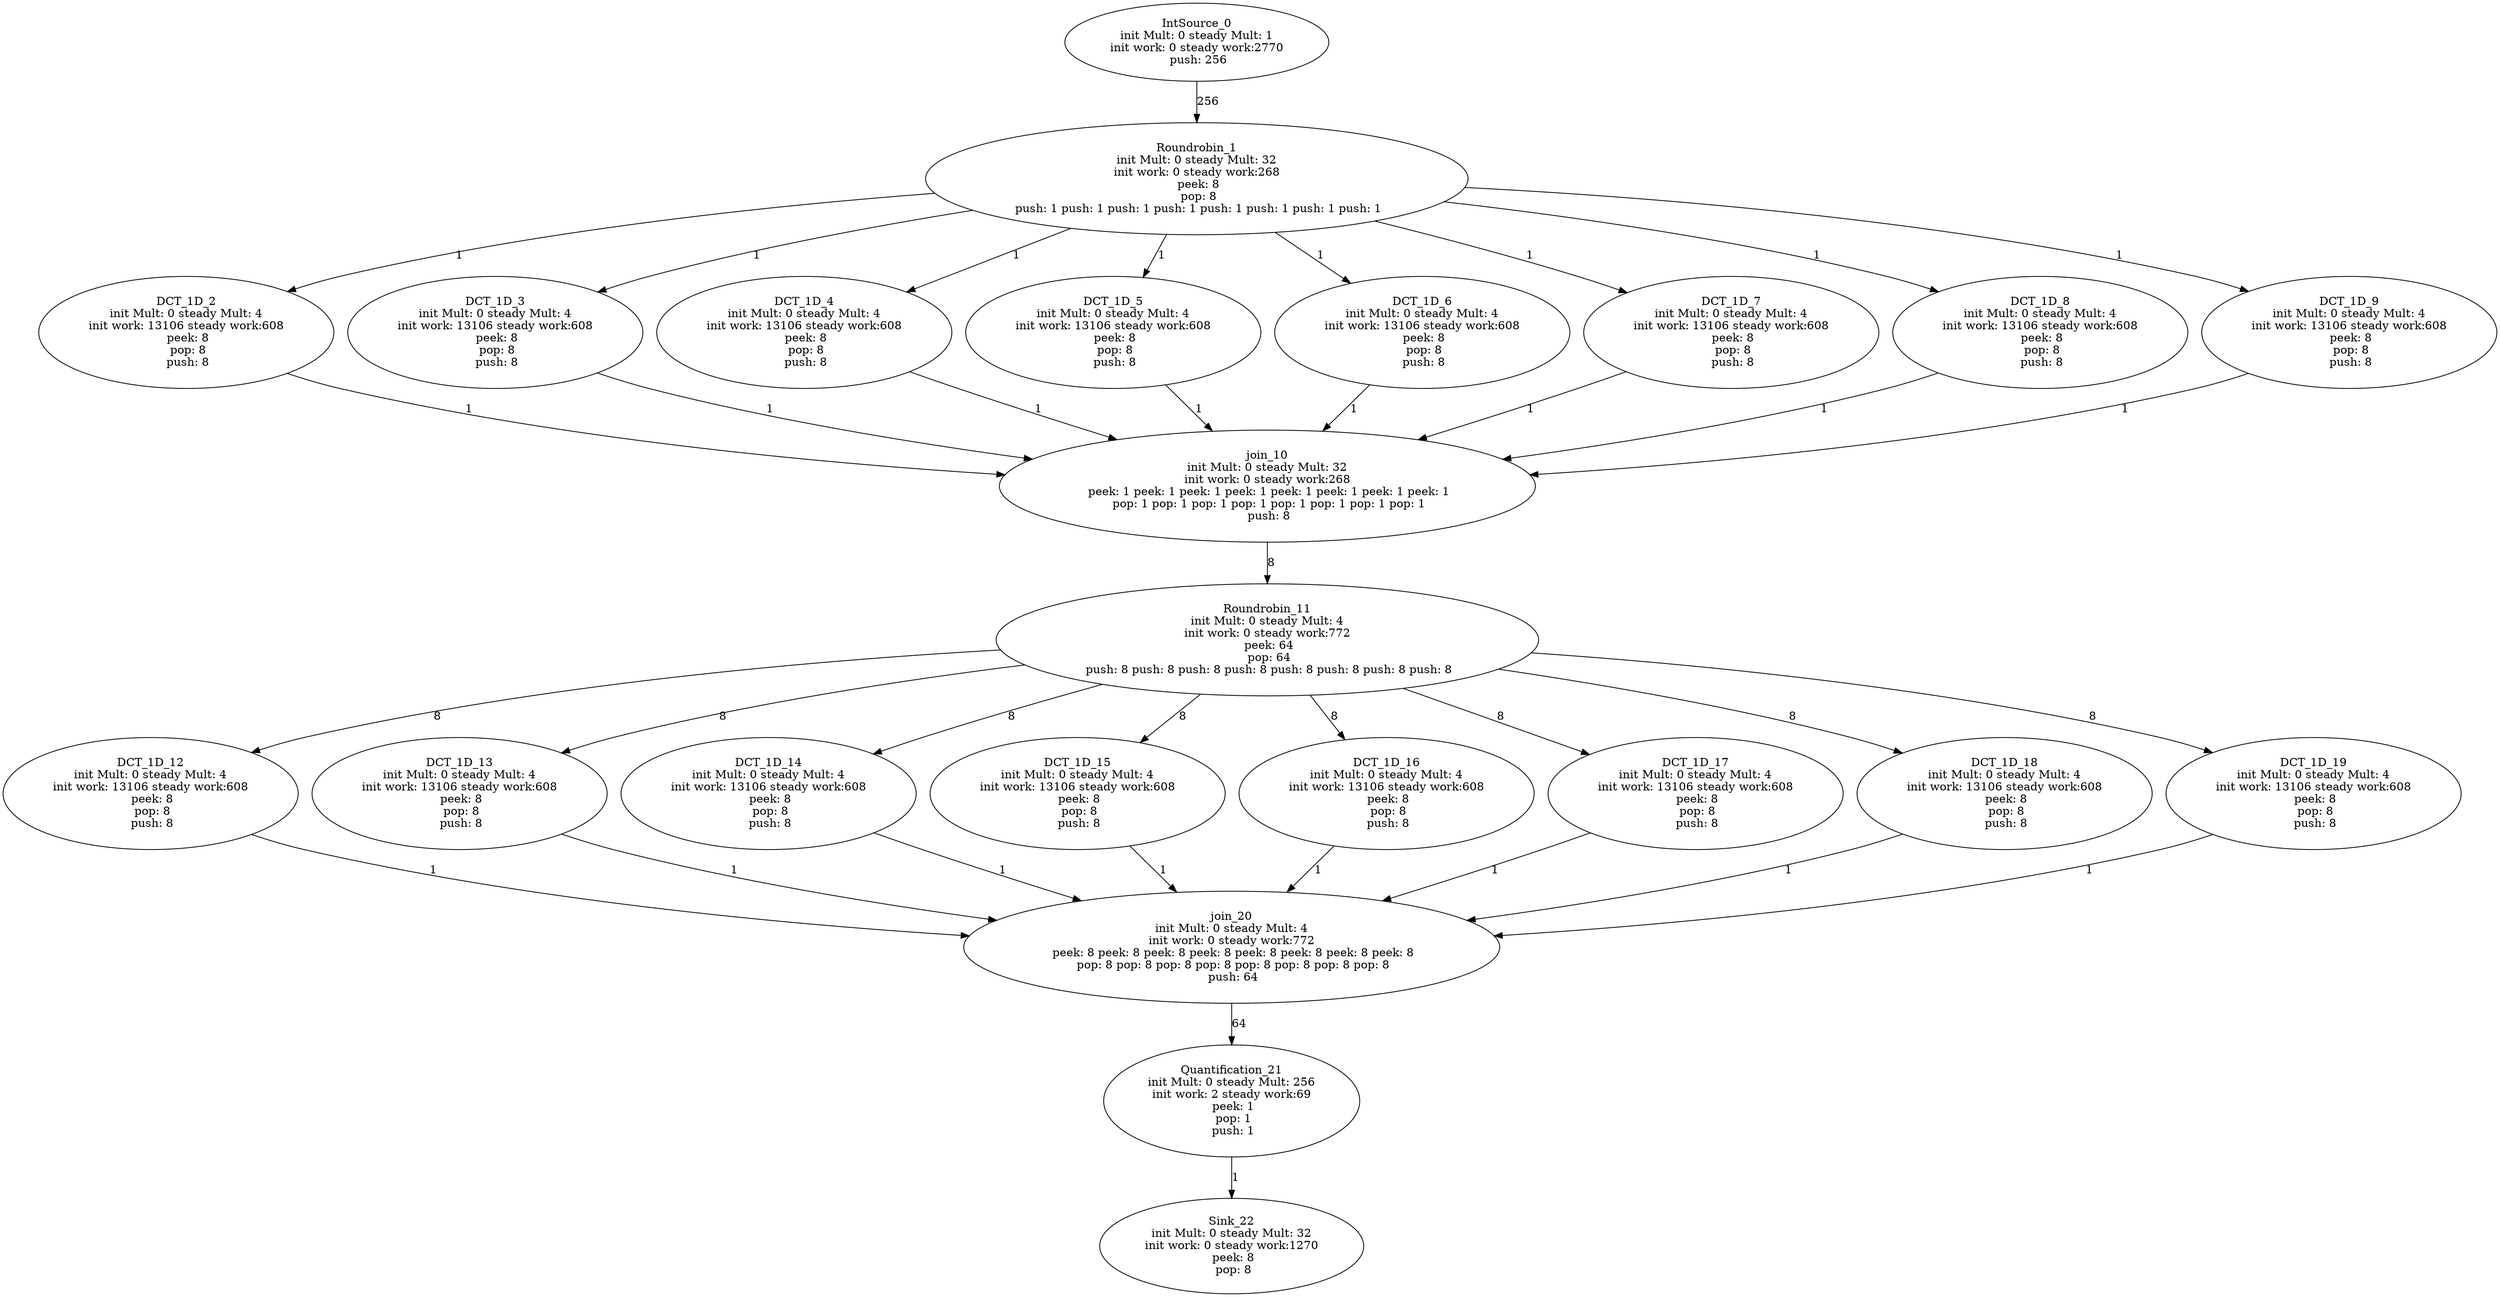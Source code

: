 digraph Flattend {

IntSource_0[ label = "IntSource_0\ninit Mult: 0 steady Mult: 1\ninit work: 0 steady work:2770\n push: 256\n"]IntSource_0 -> Roundrobin_1[label="256"];

Roundrobin_1[ label = "Roundrobin_1\ninit Mult: 0 steady Mult: 32\ninit work: 0 steady work:268\n peek: 8\n pop: 8\n push: 1 push: 1 push: 1 push: 1 push: 1 push: 1 push: 1 push: 1\n"]Roundrobin_1 -> DCT_1D_2[label="1"];
Roundrobin_1 -> DCT_1D_3[label="1"];
Roundrobin_1 -> DCT_1D_4[label="1"];
Roundrobin_1 -> DCT_1D_5[label="1"];
Roundrobin_1 -> DCT_1D_6[label="1"];
Roundrobin_1 -> DCT_1D_7[label="1"];
Roundrobin_1 -> DCT_1D_8[label="1"];
Roundrobin_1 -> DCT_1D_9[label="1"];

DCT_1D_2[ label = "DCT_1D_2\ninit Mult: 0 steady Mult: 4\ninit work: 13106 steady work:608\n peek: 8\n pop: 8\n push: 8\n"]
join_10[ label = "join_10\ninit Mult: 0 steady Mult: 32\ninit work: 0 steady work:268\n peek: 1 peek: 1 peek: 1 peek: 1 peek: 1 peek: 1 peek: 1 peek: 1\n pop: 1 pop: 1 pop: 1 pop: 1 pop: 1 pop: 1 pop: 1 pop: 1\n push: 8\n"]DCT_1D_2 -> join_10[label="1"];
DCT_1D_3 -> join_10[label="1"];
DCT_1D_4 -> join_10[label="1"];
DCT_1D_5 -> join_10[label="1"];
DCT_1D_6 -> join_10[label="1"];
DCT_1D_7 -> join_10[label="1"];
DCT_1D_8 -> join_10[label="1"];
DCT_1D_9 -> join_10[label="1"];
join_10 -> Roundrobin_11[label="8"];

Roundrobin_11[ label = "Roundrobin_11\ninit Mult: 0 steady Mult: 4\ninit work: 0 steady work:772\n peek: 64\n pop: 64\n push: 8 push: 8 push: 8 push: 8 push: 8 push: 8 push: 8 push: 8\n"]Roundrobin_11 -> DCT_1D_12[label="8"];
Roundrobin_11 -> DCT_1D_13[label="8"];
Roundrobin_11 -> DCT_1D_14[label="8"];
Roundrobin_11 -> DCT_1D_15[label="8"];
Roundrobin_11 -> DCT_1D_16[label="8"];
Roundrobin_11 -> DCT_1D_17[label="8"];
Roundrobin_11 -> DCT_1D_18[label="8"];
Roundrobin_11 -> DCT_1D_19[label="8"];

DCT_1D_12[ label = "DCT_1D_12\ninit Mult: 0 steady Mult: 4\ninit work: 13106 steady work:608\n peek: 8\n pop: 8\n push: 8\n"]
join_20[ label = "join_20\ninit Mult: 0 steady Mult: 4\ninit work: 0 steady work:772\n peek: 8 peek: 8 peek: 8 peek: 8 peek: 8 peek: 8 peek: 8 peek: 8\n pop: 8 pop: 8 pop: 8 pop: 8 pop: 8 pop: 8 pop: 8 pop: 8\n push: 64\n"]DCT_1D_12 -> join_20[label="1"];
DCT_1D_13 -> join_20[label="1"];
DCT_1D_14 -> join_20[label="1"];
DCT_1D_15 -> join_20[label="1"];
DCT_1D_16 -> join_20[label="1"];
DCT_1D_17 -> join_20[label="1"];
DCT_1D_18 -> join_20[label="1"];
DCT_1D_19 -> join_20[label="1"];
join_20 -> Quantification_21[label="64"];

Quantification_21[ label = "Quantification_21\ninit Mult: 0 steady Mult: 256\ninit work: 2 steady work:69\n peek: 1\n pop: 1\n push: 1\n"]Quantification_21 -> Sink_22[label="1"];

Sink_22[ label = "Sink_22\ninit Mult: 0 steady Mult: 32\ninit work: 0 steady work:1270\n peek: 8\n pop: 8\n"]
DCT_1D_13[ label = "DCT_1D_13\ninit Mult: 0 steady Mult: 4\ninit work: 13106 steady work:608\n peek: 8\n pop: 8\n push: 8\n"]
DCT_1D_14[ label = "DCT_1D_14\ninit Mult: 0 steady Mult: 4\ninit work: 13106 steady work:608\n peek: 8\n pop: 8\n push: 8\n"]
DCT_1D_15[ label = "DCT_1D_15\ninit Mult: 0 steady Mult: 4\ninit work: 13106 steady work:608\n peek: 8\n pop: 8\n push: 8\n"]
DCT_1D_16[ label = "DCT_1D_16\ninit Mult: 0 steady Mult: 4\ninit work: 13106 steady work:608\n peek: 8\n pop: 8\n push: 8\n"]
DCT_1D_17[ label = "DCT_1D_17\ninit Mult: 0 steady Mult: 4\ninit work: 13106 steady work:608\n peek: 8\n pop: 8\n push: 8\n"]
DCT_1D_18[ label = "DCT_1D_18\ninit Mult: 0 steady Mult: 4\ninit work: 13106 steady work:608\n peek: 8\n pop: 8\n push: 8\n"]
DCT_1D_19[ label = "DCT_1D_19\ninit Mult: 0 steady Mult: 4\ninit work: 13106 steady work:608\n peek: 8\n pop: 8\n push: 8\n"]
DCT_1D_3[ label = "DCT_1D_3\ninit Mult: 0 steady Mult: 4\ninit work: 13106 steady work:608\n peek: 8\n pop: 8\n push: 8\n"]
DCT_1D_4[ label = "DCT_1D_4\ninit Mult: 0 steady Mult: 4\ninit work: 13106 steady work:608\n peek: 8\n pop: 8\n push: 8\n"]
DCT_1D_5[ label = "DCT_1D_5\ninit Mult: 0 steady Mult: 4\ninit work: 13106 steady work:608\n peek: 8\n pop: 8\n push: 8\n"]
DCT_1D_6[ label = "DCT_1D_6\ninit Mult: 0 steady Mult: 4\ninit work: 13106 steady work:608\n peek: 8\n pop: 8\n push: 8\n"]
DCT_1D_7[ label = "DCT_1D_7\ninit Mult: 0 steady Mult: 4\ninit work: 13106 steady work:608\n peek: 8\n pop: 8\n push: 8\n"]
DCT_1D_8[ label = "DCT_1D_8\ninit Mult: 0 steady Mult: 4\ninit work: 13106 steady work:608\n peek: 8\n pop: 8\n push: 8\n"]
DCT_1D_9[ label = "DCT_1D_9\ninit Mult: 0 steady Mult: 4\ninit work: 13106 steady work:608\n peek: 8\n pop: 8\n push: 8\n"]}

